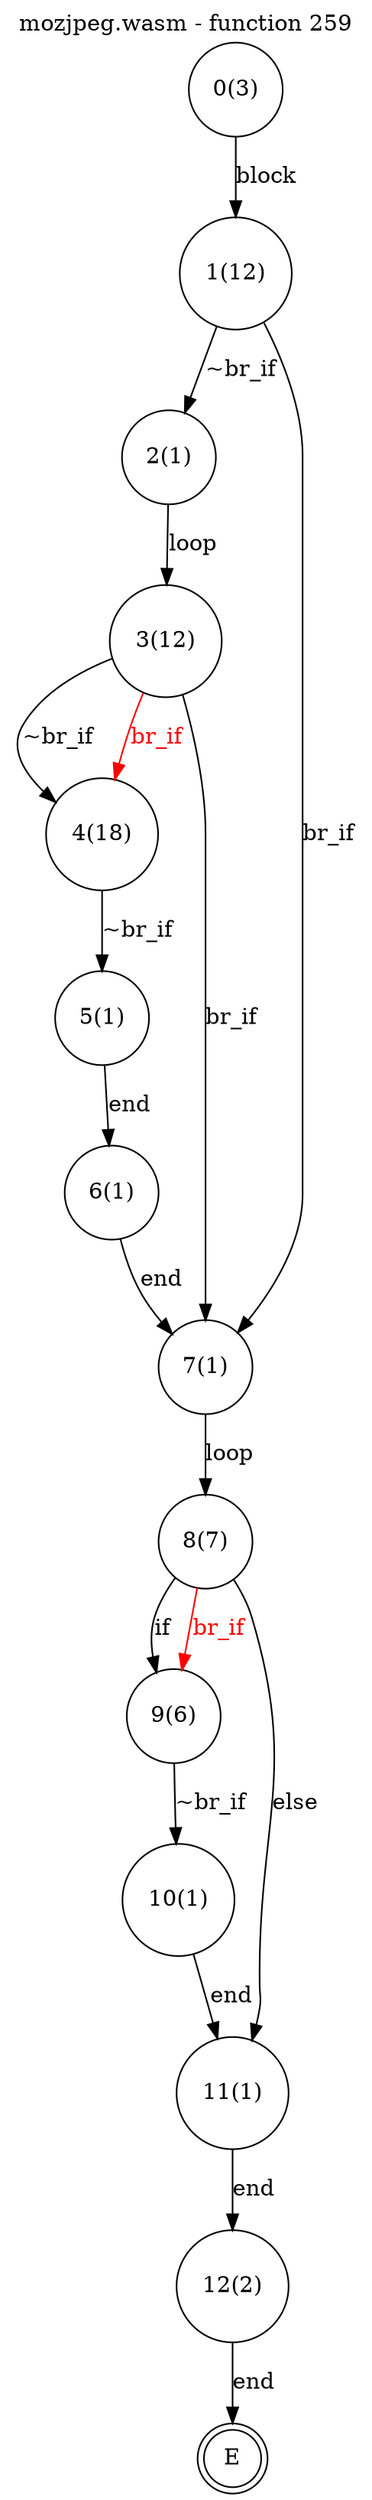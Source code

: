 digraph finite_state_machine {
    label = "mozjpeg.wasm - function 259"
    labelloc =  t
    labelfontsize = 16
    labelfontcolor = black
    labelfontname = "Helvetica"
    node [shape = doublecircle]; E ;
node [shape=circle, fontcolor=black, style="", label="0(3)"]0
node [shape=circle, fontcolor=black, style="", label="1(12)"]1
node [shape=circle, fontcolor=black, style="", label="2(1)"]2
node [shape=circle, fontcolor=black, style="", label="3(12)"]3
node [shape=circle, fontcolor=black, style="", label="4(18)"]4
node [shape=circle, fontcolor=black, style="", label="5(1)"]5
node [shape=circle, fontcolor=black, style="", label="6(1)"]6
node [shape=circle, fontcolor=black, style="", label="7(1)"]7
node [shape=circle, fontcolor=black, style="", label="8(7)"]8
node [shape=circle, fontcolor=black, style="", label="9(6)"]9
node [shape=circle, fontcolor=black, style="", label="10(1)"]10
node [shape=circle, fontcolor=black, style="", label="11(1)"]11
node [shape=circle, fontcolor=black, style="", label="12(2)"]12
node [shape=circle, fontcolor=black, style="", label="E"]E
    0 -> 1[label="block"];
    1 -> 2[label="~br_if"];
    1 -> 7[label="br_if"];
    2 -> 3[label="loop"];
    3 -> 4[label="~br_if"];
    3 -> 7[label="br_if"];
    4 -> 5[label="~br_if"];
    4 -> 3[color="red" dir=back fontcolor="red" label="br_if"];
    5 -> 6[label="end"];
    6 -> 7[label="end"];
    7 -> 8[label="loop"];
    8 -> 9[label="if"];
    8 -> 11[label="else"];
    9 -> 10[label="~br_if"];
    9 -> 8[color="red" dir=back fontcolor="red" label="br_if"];
    10 -> 11[label="end"];
    11 -> 12[label="end"];
    12 -> E[label="end"];
}
